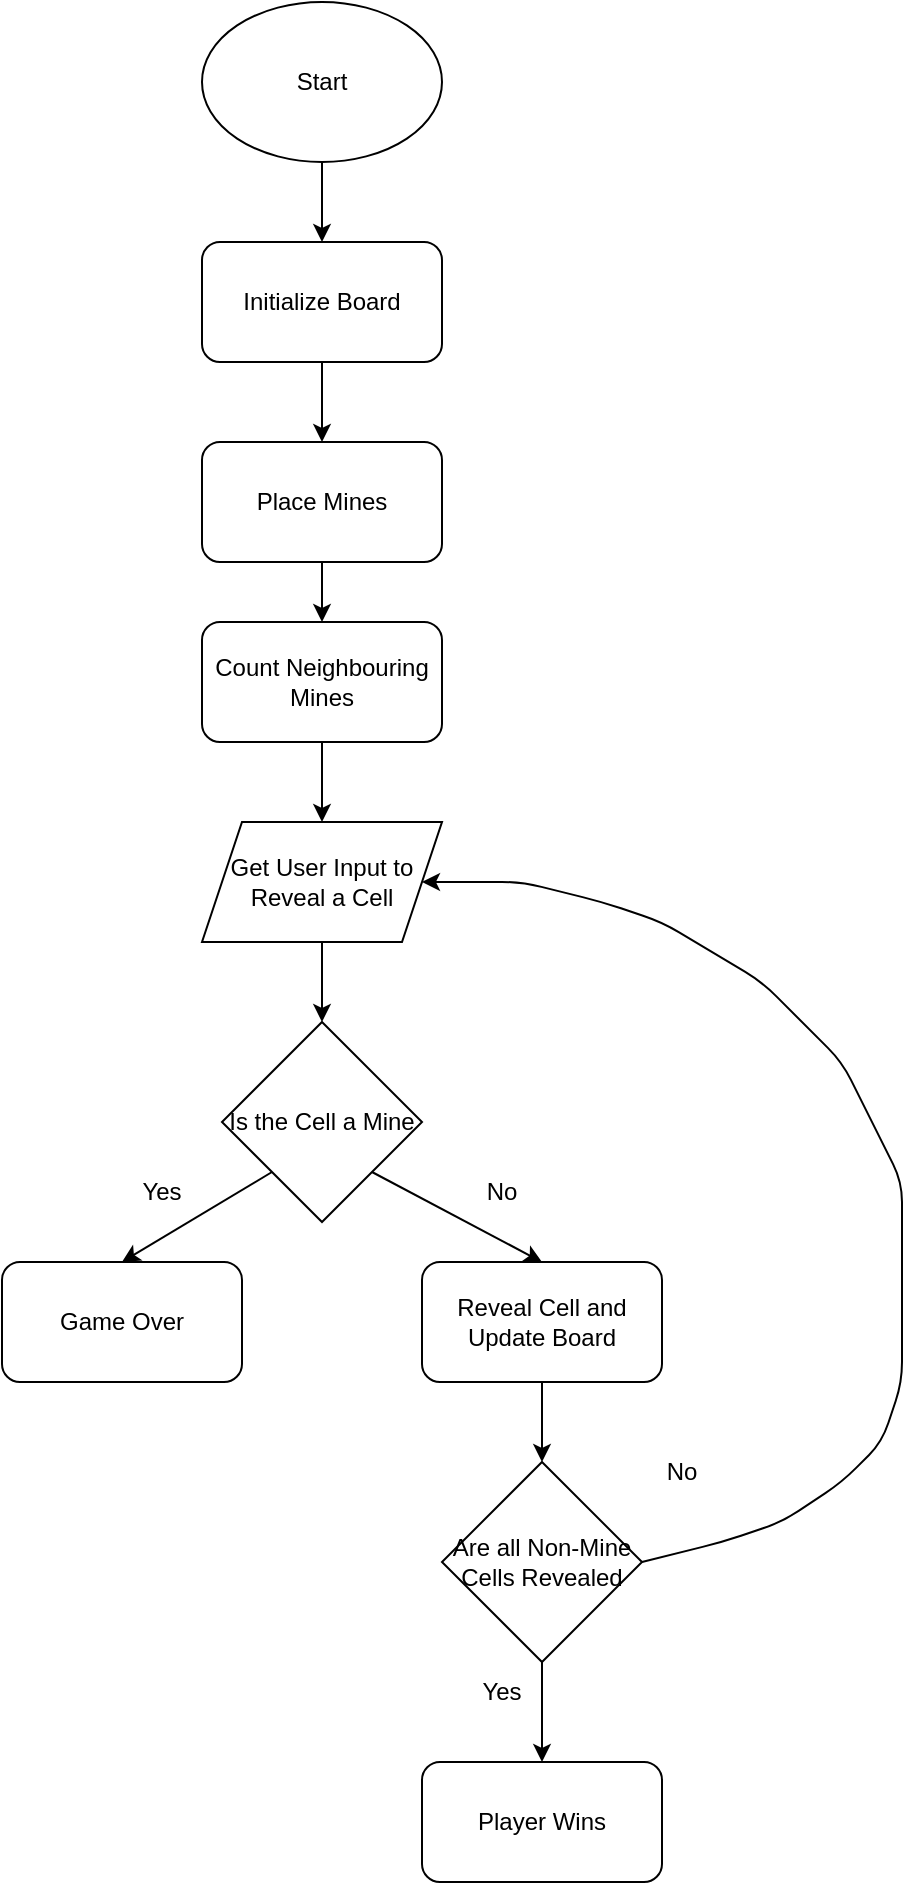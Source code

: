 <mxfile>
    <diagram id="4HCVvs3YBdHDm_RkzRgi" name="Page-1">
        <mxGraphModel dx="746" dy="374" grid="1" gridSize="10" guides="1" tooltips="1" connect="1" arrows="1" fold="1" page="1" pageScale="1" pageWidth="850" pageHeight="1100" math="0" shadow="0">
            <root>
                <mxCell id="0"/>
                <mxCell id="1" parent="0"/>
                <mxCell id="14" value="" style="edgeStyle=none;html=1;" edge="1" parent="1" source="2" target="3">
                    <mxGeometry relative="1" as="geometry"/>
                </mxCell>
                <mxCell id="2" value="Start" style="ellipse;whiteSpace=wrap;html=1;" vertex="1" parent="1">
                    <mxGeometry x="360" y="40" width="120" height="80" as="geometry"/>
                </mxCell>
                <mxCell id="15" value="" style="edgeStyle=none;html=1;" edge="1" parent="1" source="3" target="4">
                    <mxGeometry relative="1" as="geometry"/>
                </mxCell>
                <mxCell id="3" value="Initialize Board" style="rounded=1;whiteSpace=wrap;html=1;" vertex="1" parent="1">
                    <mxGeometry x="360" y="160" width="120" height="60" as="geometry"/>
                </mxCell>
                <mxCell id="16" style="edgeStyle=none;html=1;exitX=0.5;exitY=1;exitDx=0;exitDy=0;entryX=0.5;entryY=0;entryDx=0;entryDy=0;" edge="1" parent="1" source="4" target="5">
                    <mxGeometry relative="1" as="geometry"/>
                </mxCell>
                <mxCell id="4" value="Place Mines" style="rounded=1;whiteSpace=wrap;html=1;" vertex="1" parent="1">
                    <mxGeometry x="360" y="260" width="120" height="60" as="geometry"/>
                </mxCell>
                <mxCell id="17" value="" style="edgeStyle=none;html=1;" edge="1" parent="1" source="5" target="6">
                    <mxGeometry relative="1" as="geometry"/>
                </mxCell>
                <mxCell id="5" value="Count Neighbouring Mines" style="rounded=1;whiteSpace=wrap;html=1;" vertex="1" parent="1">
                    <mxGeometry x="360" y="350" width="120" height="60" as="geometry"/>
                </mxCell>
                <mxCell id="18" style="edgeStyle=none;html=1;exitX=0.5;exitY=1;exitDx=0;exitDy=0;entryX=0.5;entryY=0;entryDx=0;entryDy=0;" edge="1" parent="1" source="6" target="7">
                    <mxGeometry relative="1" as="geometry"/>
                </mxCell>
                <mxCell id="6" value="Get User Input to Reveal a Cell" style="shape=parallelogram;perimeter=parallelogramPerimeter;whiteSpace=wrap;html=1;fixedSize=1;" vertex="1" parent="1">
                    <mxGeometry x="360" y="450" width="120" height="60" as="geometry"/>
                </mxCell>
                <mxCell id="19" style="edgeStyle=none;html=1;exitX=0;exitY=1;exitDx=0;exitDy=0;entryX=0.5;entryY=0;entryDx=0;entryDy=0;" edge="1" parent="1" source="7" target="8">
                    <mxGeometry relative="1" as="geometry"/>
                </mxCell>
                <mxCell id="20" style="edgeStyle=none;html=1;exitX=1;exitY=1;exitDx=0;exitDy=0;entryX=0.5;entryY=0;entryDx=0;entryDy=0;" edge="1" parent="1" source="7" target="9">
                    <mxGeometry relative="1" as="geometry"/>
                </mxCell>
                <mxCell id="7" value="Is the Cell a Mine" style="rhombus;whiteSpace=wrap;html=1;" vertex="1" parent="1">
                    <mxGeometry x="370" y="550" width="100" height="100" as="geometry"/>
                </mxCell>
                <mxCell id="8" value="Game Over" style="rounded=1;whiteSpace=wrap;html=1;" vertex="1" parent="1">
                    <mxGeometry x="260" y="670" width="120" height="60" as="geometry"/>
                </mxCell>
                <mxCell id="21" style="edgeStyle=none;html=1;exitX=0.5;exitY=1;exitDx=0;exitDy=0;entryX=0.5;entryY=0;entryDx=0;entryDy=0;" edge="1" parent="1" source="9" target="10">
                    <mxGeometry relative="1" as="geometry"/>
                </mxCell>
                <mxCell id="9" value="Reveal Cell and Update Board" style="rounded=1;whiteSpace=wrap;html=1;" vertex="1" parent="1">
                    <mxGeometry x="470" y="670" width="120" height="60" as="geometry"/>
                </mxCell>
                <mxCell id="24" style="edgeStyle=none;html=1;exitX=1;exitY=0.5;exitDx=0;exitDy=0;entryX=1;entryY=0.5;entryDx=0;entryDy=0;" edge="1" parent="1" source="10" target="6">
                    <mxGeometry relative="1" as="geometry">
                        <Array as="points">
                            <mxPoint x="620" y="810"/>
                            <mxPoint x="650" y="800"/>
                            <mxPoint x="680" y="780"/>
                            <mxPoint x="700" y="760"/>
                            <mxPoint x="710" y="730"/>
                            <mxPoint x="710" y="690"/>
                            <mxPoint x="710" y="630"/>
                            <mxPoint x="680" y="570"/>
                            <mxPoint x="640" y="530"/>
                            <mxPoint x="590" y="500"/>
                            <mxPoint x="560" y="490"/>
                            <mxPoint x="520" y="480"/>
                            <mxPoint x="500" y="480"/>
                        </Array>
                    </mxGeometry>
                </mxCell>
                <mxCell id="26" style="edgeStyle=none;html=1;exitX=0.5;exitY=1;exitDx=0;exitDy=0;entryX=0.5;entryY=0;entryDx=0;entryDy=0;" edge="1" parent="1" source="10" target="11">
                    <mxGeometry relative="1" as="geometry"/>
                </mxCell>
                <mxCell id="10" value="Are all Non-Mine Cells Revealed" style="rhombus;whiteSpace=wrap;html=1;" vertex="1" parent="1">
                    <mxGeometry x="480" y="770" width="100" height="100" as="geometry"/>
                </mxCell>
                <mxCell id="11" value="Player Wins" style="rounded=1;whiteSpace=wrap;html=1;" vertex="1" parent="1">
                    <mxGeometry x="470" y="920" width="120" height="60" as="geometry"/>
                </mxCell>
                <mxCell id="27" value="Yes" style="text;html=1;strokeColor=none;fillColor=none;align=center;verticalAlign=middle;whiteSpace=wrap;rounded=0;" vertex="1" parent="1">
                    <mxGeometry x="310" y="620" width="60" height="30" as="geometry"/>
                </mxCell>
                <mxCell id="28" value="Yes" style="text;html=1;strokeColor=none;fillColor=none;align=center;verticalAlign=middle;whiteSpace=wrap;rounded=0;" vertex="1" parent="1">
                    <mxGeometry x="480" y="870" width="60" height="30" as="geometry"/>
                </mxCell>
                <mxCell id="29" value="No" style="text;html=1;strokeColor=none;fillColor=none;align=center;verticalAlign=middle;whiteSpace=wrap;rounded=0;" vertex="1" parent="1">
                    <mxGeometry x="480" y="620" width="60" height="30" as="geometry"/>
                </mxCell>
                <mxCell id="30" value="No" style="text;html=1;strokeColor=none;fillColor=none;align=center;verticalAlign=middle;whiteSpace=wrap;rounded=0;" vertex="1" parent="1">
                    <mxGeometry x="570" y="760" width="60" height="30" as="geometry"/>
                </mxCell>
            </root>
        </mxGraphModel>
    </diagram>
</mxfile>
